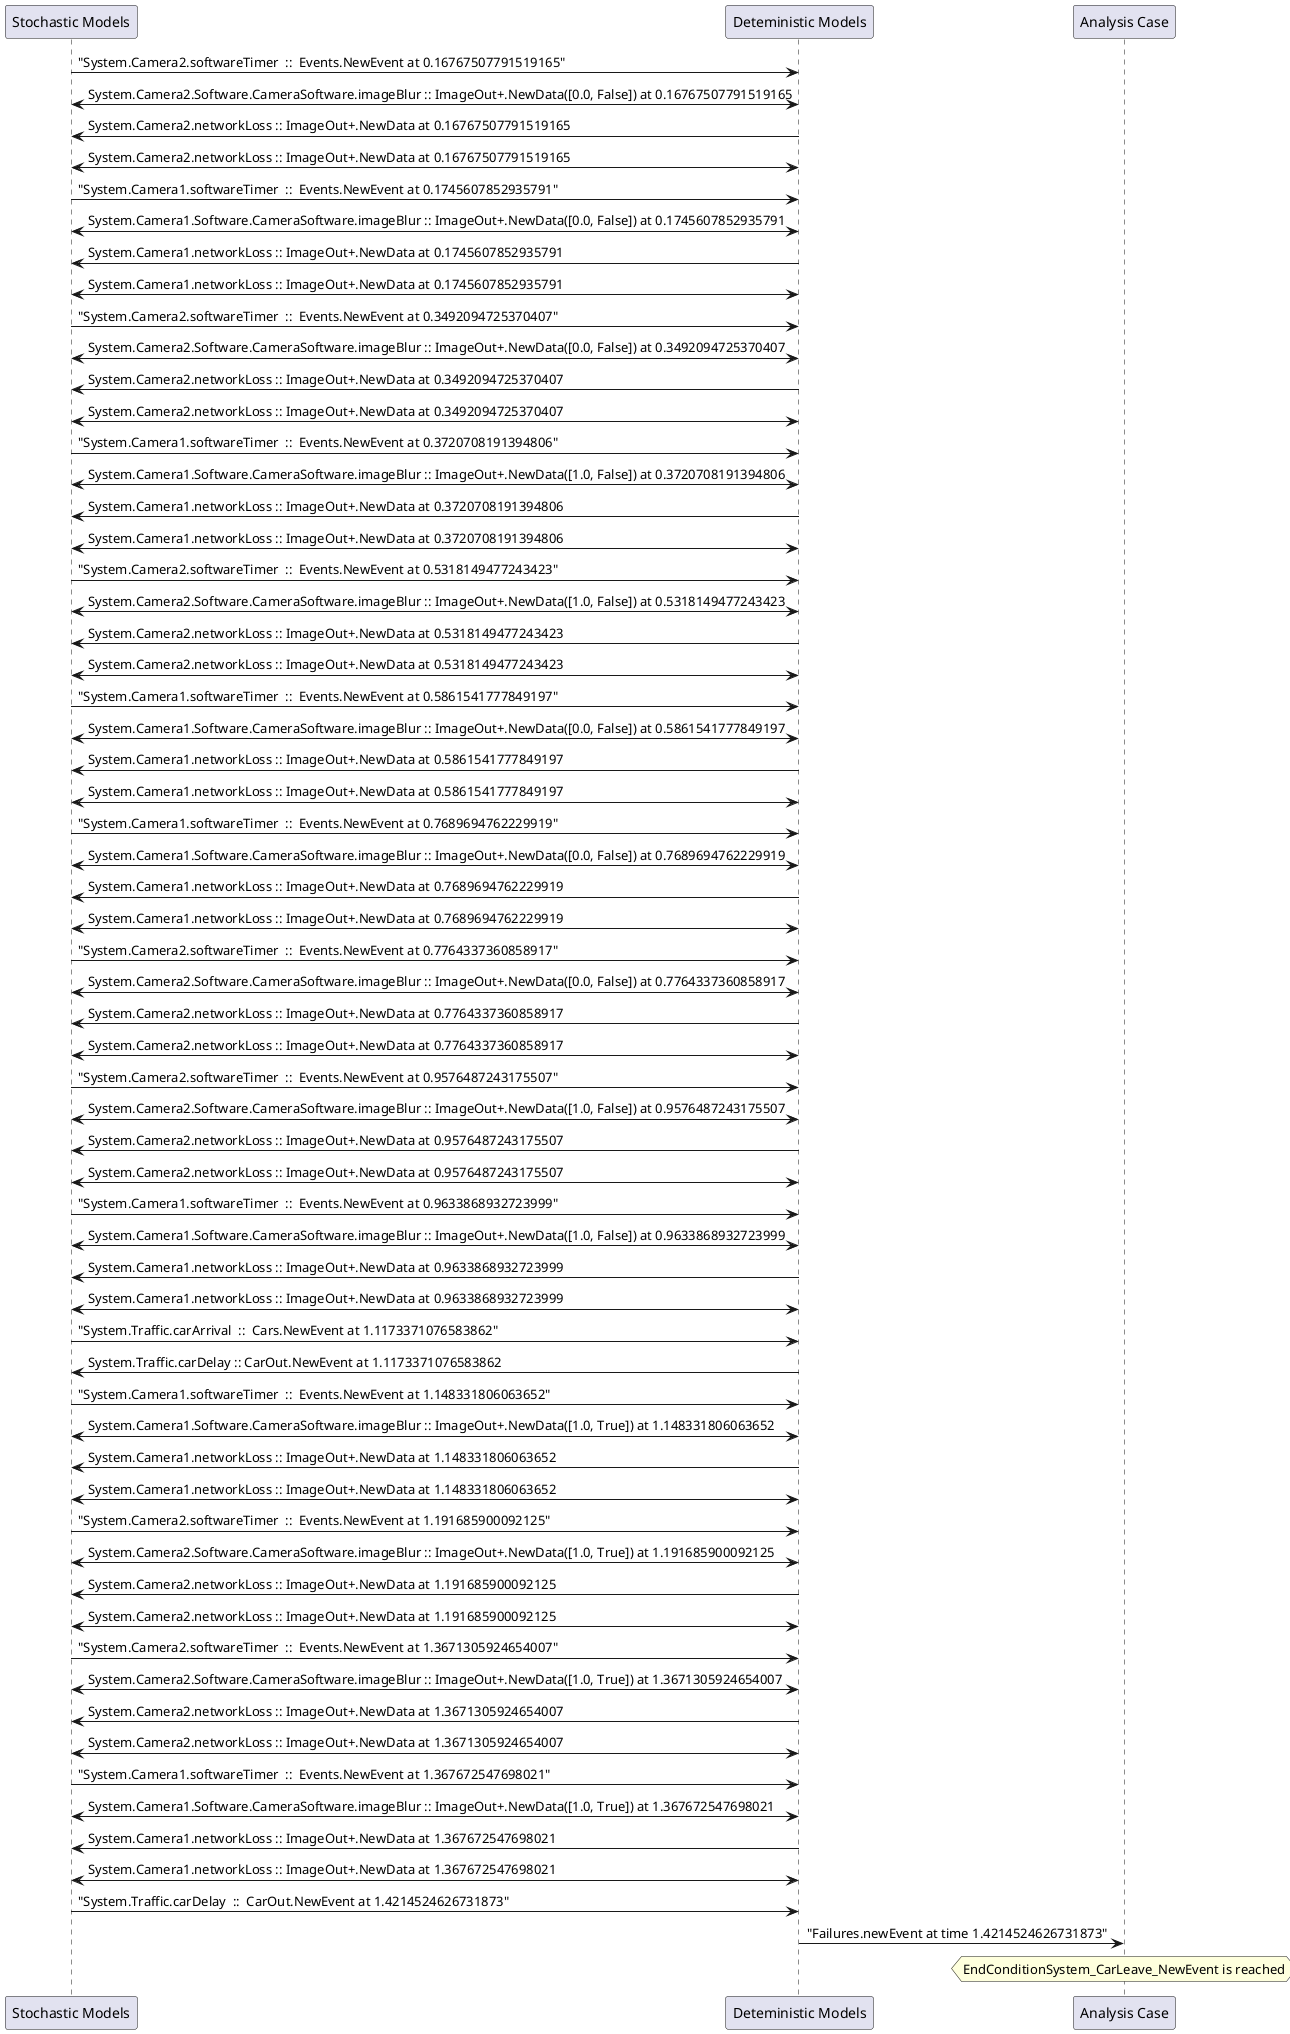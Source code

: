 
	@startuml
	participant "Stochastic Models" as stochmodel
	participant "Deteministic Models" as detmodel
	participant "Analysis Case" as analysis
	{8075_stop} stochmodel -> detmodel : "System.Camera2.softwareTimer  ::  Events.NewEvent at 0.16767507791519165"
detmodel <-> stochmodel : System.Camera2.Software.CameraSoftware.imageBlur :: ImageOut+.NewData([0.0, False]) at 0.16767507791519165
detmodel -> stochmodel : System.Camera2.networkLoss :: ImageOut+.NewData at 0.16767507791519165
detmodel <-> stochmodel : System.Camera2.networkLoss :: ImageOut+.NewData at 0.16767507791519165
{8059_stop} stochmodel -> detmodel : "System.Camera1.softwareTimer  ::  Events.NewEvent at 0.1745607852935791"
detmodel <-> stochmodel : System.Camera1.Software.CameraSoftware.imageBlur :: ImageOut+.NewData([0.0, False]) at 0.1745607852935791
detmodel -> stochmodel : System.Camera1.networkLoss :: ImageOut+.NewData at 0.1745607852935791
detmodel <-> stochmodel : System.Camera1.networkLoss :: ImageOut+.NewData at 0.1745607852935791
{8076_stop} stochmodel -> detmodel : "System.Camera2.softwareTimer  ::  Events.NewEvent at 0.3492094725370407"
detmodel <-> stochmodel : System.Camera2.Software.CameraSoftware.imageBlur :: ImageOut+.NewData([0.0, False]) at 0.3492094725370407
detmodel -> stochmodel : System.Camera2.networkLoss :: ImageOut+.NewData at 0.3492094725370407
detmodel <-> stochmodel : System.Camera2.networkLoss :: ImageOut+.NewData at 0.3492094725370407
{8060_stop} stochmodel -> detmodel : "System.Camera1.softwareTimer  ::  Events.NewEvent at 0.3720708191394806"
detmodel <-> stochmodel : System.Camera1.Software.CameraSoftware.imageBlur :: ImageOut+.NewData([1.0, False]) at 0.3720708191394806
detmodel -> stochmodel : System.Camera1.networkLoss :: ImageOut+.NewData at 0.3720708191394806
detmodel <-> stochmodel : System.Camera1.networkLoss :: ImageOut+.NewData at 0.3720708191394806
{8077_stop} stochmodel -> detmodel : "System.Camera2.softwareTimer  ::  Events.NewEvent at 0.5318149477243423"
detmodel <-> stochmodel : System.Camera2.Software.CameraSoftware.imageBlur :: ImageOut+.NewData([1.0, False]) at 0.5318149477243423
detmodel -> stochmodel : System.Camera2.networkLoss :: ImageOut+.NewData at 0.5318149477243423
detmodel <-> stochmodel : System.Camera2.networkLoss :: ImageOut+.NewData at 0.5318149477243423
{8061_stop} stochmodel -> detmodel : "System.Camera1.softwareTimer  ::  Events.NewEvent at 0.5861541777849197"
detmodel <-> stochmodel : System.Camera1.Software.CameraSoftware.imageBlur :: ImageOut+.NewData([0.0, False]) at 0.5861541777849197
detmodel -> stochmodel : System.Camera1.networkLoss :: ImageOut+.NewData at 0.5861541777849197
detmodel <-> stochmodel : System.Camera1.networkLoss :: ImageOut+.NewData at 0.5861541777849197
{8062_stop} stochmodel -> detmodel : "System.Camera1.softwareTimer  ::  Events.NewEvent at 0.7689694762229919"
detmodel <-> stochmodel : System.Camera1.Software.CameraSoftware.imageBlur :: ImageOut+.NewData([0.0, False]) at 0.7689694762229919
detmodel -> stochmodel : System.Camera1.networkLoss :: ImageOut+.NewData at 0.7689694762229919
detmodel <-> stochmodel : System.Camera1.networkLoss :: ImageOut+.NewData at 0.7689694762229919
{8078_stop} stochmodel -> detmodel : "System.Camera2.softwareTimer  ::  Events.NewEvent at 0.7764337360858917"
detmodel <-> stochmodel : System.Camera2.Software.CameraSoftware.imageBlur :: ImageOut+.NewData([0.0, False]) at 0.7764337360858917
detmodel -> stochmodel : System.Camera2.networkLoss :: ImageOut+.NewData at 0.7764337360858917
detmodel <-> stochmodel : System.Camera2.networkLoss :: ImageOut+.NewData at 0.7764337360858917
{8079_stop} stochmodel -> detmodel : "System.Camera2.softwareTimer  ::  Events.NewEvent at 0.9576487243175507"
detmodel <-> stochmodel : System.Camera2.Software.CameraSoftware.imageBlur :: ImageOut+.NewData([1.0, False]) at 0.9576487243175507
detmodel -> stochmodel : System.Camera2.networkLoss :: ImageOut+.NewData at 0.9576487243175507
detmodel <-> stochmodel : System.Camera2.networkLoss :: ImageOut+.NewData at 0.9576487243175507
{8063_stop} stochmodel -> detmodel : "System.Camera1.softwareTimer  ::  Events.NewEvent at 0.9633868932723999"
detmodel <-> stochmodel : System.Camera1.Software.CameraSoftware.imageBlur :: ImageOut+.NewData([1.0, False]) at 0.9633868932723999
detmodel -> stochmodel : System.Camera1.networkLoss :: ImageOut+.NewData at 0.9633868932723999
detmodel <-> stochmodel : System.Camera1.networkLoss :: ImageOut+.NewData at 0.9633868932723999
{8090_stop} stochmodel -> detmodel : "System.Traffic.carArrival  ::  Cars.NewEvent at 1.1173371076583862"
{8097_start} detmodel -> stochmodel : System.Traffic.carDelay :: CarOut.NewEvent at 1.1173371076583862
{8064_stop} stochmodel -> detmodel : "System.Camera1.softwareTimer  ::  Events.NewEvent at 1.148331806063652"
detmodel <-> stochmodel : System.Camera1.Software.CameraSoftware.imageBlur :: ImageOut+.NewData([1.0, True]) at 1.148331806063652
detmodel -> stochmodel : System.Camera1.networkLoss :: ImageOut+.NewData at 1.148331806063652
detmodel <-> stochmodel : System.Camera1.networkLoss :: ImageOut+.NewData at 1.148331806063652
{8080_stop} stochmodel -> detmodel : "System.Camera2.softwareTimer  ::  Events.NewEvent at 1.191685900092125"
detmodel <-> stochmodel : System.Camera2.Software.CameraSoftware.imageBlur :: ImageOut+.NewData([1.0, True]) at 1.191685900092125
detmodel -> stochmodel : System.Camera2.networkLoss :: ImageOut+.NewData at 1.191685900092125
detmodel <-> stochmodel : System.Camera2.networkLoss :: ImageOut+.NewData at 1.191685900092125
{8081_stop} stochmodel -> detmodel : "System.Camera2.softwareTimer  ::  Events.NewEvent at 1.3671305924654007"
detmodel <-> stochmodel : System.Camera2.Software.CameraSoftware.imageBlur :: ImageOut+.NewData([1.0, True]) at 1.3671305924654007
detmodel -> stochmodel : System.Camera2.networkLoss :: ImageOut+.NewData at 1.3671305924654007
detmodel <-> stochmodel : System.Camera2.networkLoss :: ImageOut+.NewData at 1.3671305924654007
{8065_stop} stochmodel -> detmodel : "System.Camera1.softwareTimer  ::  Events.NewEvent at 1.367672547698021"
detmodel <-> stochmodel : System.Camera1.Software.CameraSoftware.imageBlur :: ImageOut+.NewData([1.0, True]) at 1.367672547698021
detmodel -> stochmodel : System.Camera1.networkLoss :: ImageOut+.NewData at 1.367672547698021
detmodel <-> stochmodel : System.Camera1.networkLoss :: ImageOut+.NewData at 1.367672547698021
{8097_stop} stochmodel -> detmodel : "System.Traffic.carDelay  ::  CarOut.NewEvent at 1.4214524626731873"
{8097_start} <-> {8097_stop} : delay
detmodel -> analysis : "Failures.newEvent at time 1.4214524626731873"
hnote over analysis 
EndConditionSystem_CarLeave_NewEvent is reached
endnote
@enduml